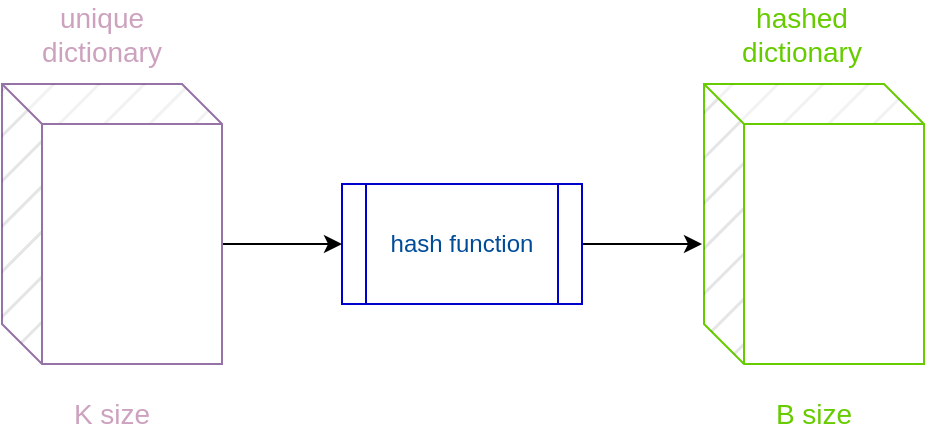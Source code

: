 <mxfile version="21.7.5" type="device">
  <diagram name="Page-1" id="Tmp_Xd6g9-JHVPzsuJjh">
    <mxGraphModel dx="794" dy="740" grid="1" gridSize="10" guides="1" tooltips="1" connect="1" arrows="1" fold="1" page="1" pageScale="1" pageWidth="850" pageHeight="1100" math="0" shadow="0">
      <root>
        <mxCell id="0" />
        <mxCell id="1" parent="0" />
        <mxCell id="rXd9x2yBULyRPO7_0jnC-5" style="edgeStyle=orthogonalEdgeStyle;rounded=0;orthogonalLoop=1;jettySize=auto;html=1;exitX=1;exitY=0.5;exitDx=0;exitDy=0;" edge="1" parent="1" source="rXd9x2yBULyRPO7_0jnC-1">
          <mxGeometry relative="1" as="geometry">
            <mxPoint x="490" y="340" as="targetPoint" />
          </mxGeometry>
        </mxCell>
        <mxCell id="rXd9x2yBULyRPO7_0jnC-1" value="&lt;font color=&quot;#004c99&quot;&gt;hash function&lt;/font&gt;" style="shape=process;whiteSpace=wrap;html=1;backgroundOutline=1;strokeColor=#0000CC;" vertex="1" parent="1">
          <mxGeometry x="310" y="310" width="120" height="60" as="geometry" />
        </mxCell>
        <mxCell id="rXd9x2yBULyRPO7_0jnC-3" style="edgeStyle=orthogonalEdgeStyle;rounded=0;orthogonalLoop=1;jettySize=auto;html=1;exitX=0;exitY=0;exitDx=110;exitDy=80;exitPerimeter=0;entryX=0;entryY=0.5;entryDx=0;entryDy=0;" edge="1" parent="1" source="rXd9x2yBULyRPO7_0jnC-2" target="rXd9x2yBULyRPO7_0jnC-1">
          <mxGeometry relative="1" as="geometry" />
        </mxCell>
        <mxCell id="rXd9x2yBULyRPO7_0jnC-2" value="" style="shape=cube;whiteSpace=wrap;html=1;boundedLbl=1;backgroundOutline=1;darkOpacity=0.05;darkOpacity2=0.1;fillColor=default;strokeColor=#9673a6;gradientColor=none;fillStyle=hatch;" vertex="1" parent="1">
          <mxGeometry x="140" y="260" width="110" height="140" as="geometry" />
        </mxCell>
        <mxCell id="rXd9x2yBULyRPO7_0jnC-4" value="&lt;font color=&quot;#cda2be&quot; style=&quot;font-size: 14px;&quot;&gt;unique dictionary&lt;/font&gt;" style="text;html=1;strokeColor=none;fillColor=none;align=center;verticalAlign=middle;whiteSpace=wrap;rounded=0;" vertex="1" parent="1">
          <mxGeometry x="160" y="220" width="60" height="30" as="geometry" />
        </mxCell>
        <mxCell id="rXd9x2yBULyRPO7_0jnC-6" value="" style="shape=cube;whiteSpace=wrap;html=1;boundedLbl=1;backgroundOutline=1;darkOpacity=0.05;darkOpacity2=0.1;fillColor=default;strokeColor=#66CC00;gradientColor=none;fillStyle=hatch;" vertex="1" parent="1">
          <mxGeometry x="491" y="260" width="110" height="140" as="geometry" />
        </mxCell>
        <mxCell id="rXd9x2yBULyRPO7_0jnC-7" value="&lt;font style=&quot;font-size: 14px;&quot;&gt;&lt;font color=&quot;#66cc00&quot;&gt;hashed&lt;br&gt;dictionary&lt;/font&gt;&lt;br&gt;&lt;/font&gt;" style="text;html=1;strokeColor=none;fillColor=none;align=center;verticalAlign=middle;whiteSpace=wrap;rounded=0;" vertex="1" parent="1">
          <mxGeometry x="510" y="220" width="60" height="30" as="geometry" />
        </mxCell>
        <mxCell id="rXd9x2yBULyRPO7_0jnC-9" value="&lt;font color=&quot;#cda2be&quot;&gt;&lt;span style=&quot;font-size: 14px;&quot;&gt;K size&lt;/span&gt;&lt;/font&gt;" style="text;html=1;strokeColor=none;fillColor=none;align=center;verticalAlign=middle;whiteSpace=wrap;rounded=0;" vertex="1" parent="1">
          <mxGeometry x="165" y="410" width="60" height="30" as="geometry" />
        </mxCell>
        <mxCell id="rXd9x2yBULyRPO7_0jnC-10" value="&lt;font style=&quot;font-size: 14px;&quot;&gt;&lt;font color=&quot;#66cc00&quot;&gt;B size&lt;/font&gt;&lt;br&gt;&lt;/font&gt;" style="text;html=1;strokeColor=none;fillColor=none;align=center;verticalAlign=middle;whiteSpace=wrap;rounded=0;" vertex="1" parent="1">
          <mxGeometry x="516" y="410" width="60" height="30" as="geometry" />
        </mxCell>
      </root>
    </mxGraphModel>
  </diagram>
</mxfile>
